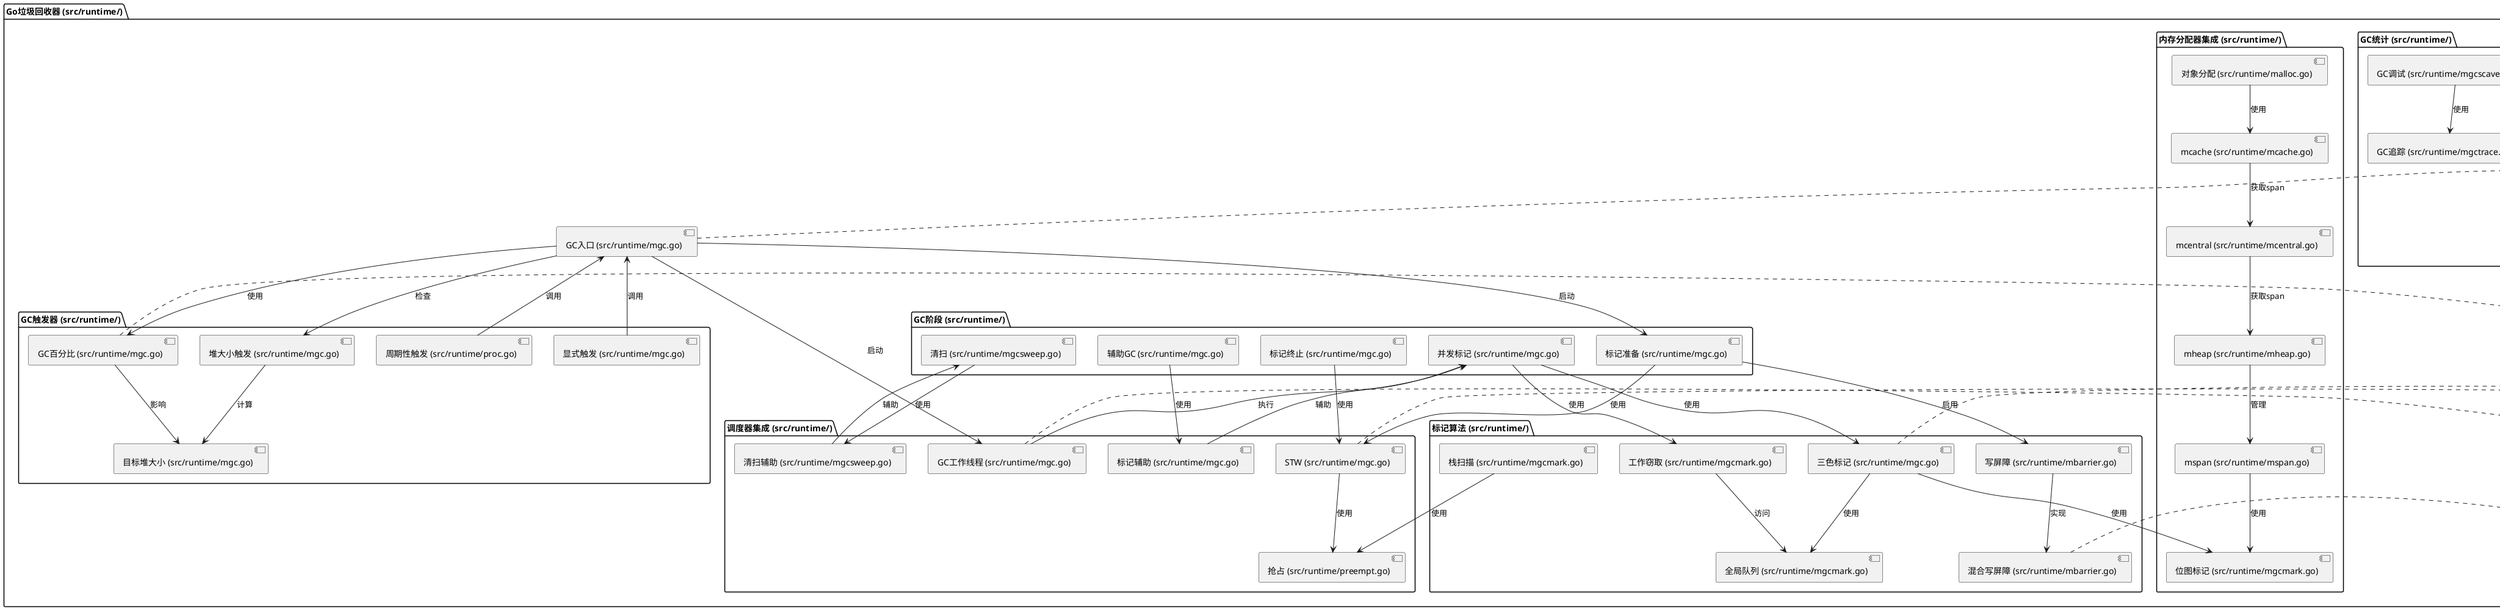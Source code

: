 @startuml Go垃圾回收器实现架构

package "Go垃圾回收器 (src/runtime/)" {
  [GC入口 (src/runtime/mgc.go)] as GCEntry
  
  package "GC阶段 (src/runtime/)" {
    [标记准备 (src/runtime/mgc.go)] as MarkPrepare
    [并发标记 (src/runtime/mgc.go)] as ConcurrentMark
    [标记终止 (src/runtime/mgc.go)] as MarkTermination
    [清扫 (src/runtime/mgcsweep.go)] as Sweep
    [辅助GC (src/runtime/mgc.go)] as AssistGC
  }
  
  package "GC触发器 (src/runtime/)" {
    [堆大小触发 (src/runtime/mgc.go)] as HeapTrigger
    [周期性触发 (src/runtime/proc.go)] as PeriodicTrigger
    [显式触发 (src/runtime/mgc.go)] as ExplicitTrigger
    [GC百分比 (src/runtime/mgc.go)] as GCPercent
    [目标堆大小 (src/runtime/mgc.go)] as TargetHeap
  }
  
  package "标记算法 (src/runtime/)" {
    [三色标记 (src/runtime/mgc.go)] as TriColor
    [写屏障 (src/runtime/mbarrier.go)] as WriteBarrier
    [混合写屏障 (src/runtime/mbarrier.go)] as HybridBarrier
    [栈扫描 (src/runtime/mgcmark.go)] as StackScan
    [全局队列 (src/runtime/mgcmark.go)] as GlobalQueue
    [工作窃取 (src/runtime/mgcmark.go)] as WorkStealing
  }
  
  package "内存分配器集成 (src/runtime/)" {
    [mcache (src/runtime/mcache.go)] as MCache
    [mcentral (src/runtime/mcentral.go)] as MCentral
    [mheap (src/runtime/mheap.go)] as MHeap
    [mspan (src/runtime/mspan.go)] as MSpan
    [位图标记 (src/runtime/mgcmark.go)] as BitMap
    [对象分配 (src/runtime/malloc.go)] as Allocation
  }
  
  package "调度器集成 (src/runtime/)" {
    [GC工作线程 (src/runtime/mgc.go)] as GCWorker
    [标记辅助 (src/runtime/mgc.go)] as MarkAssist
    [清扫辅助 (src/runtime/mgcsweep.go)] as SweepAssist
    [STW (src/runtime/mgc.go)] as STW
    [抢占 (src/runtime/preempt.go)] as Preempt
  }
  
  package "GC统计 (src/runtime/)" {
    [GC周期 (src/runtime/mgc.go)] as GCCycle
    [GC阶段时间 (src/runtime/mgc.go)] as GCPhaseTime
    [内存统计 (src/runtime/mstats.go)] as MemStats
    [GC调试 (src/runtime/mgcscavenge.go)] as GCDebug
    [GC追踪 (src/runtime/mgctrace.go)] as GCTrace
  }
}

' GC入口关系
GCEntry --> MarkPrepare : 启动
GCEntry --> HeapTrigger : 检查
GCEntry --> GCPercent : 使用
GCEntry --> GCWorker : 启动

' GC阶段关系
MarkPrepare --> STW : 使用
MarkPrepare --> WriteBarrier : 启用
ConcurrentMark --> TriColor : 使用
ConcurrentMark --> WorkStealing : 使用
MarkTermination --> STW : 使用
Sweep --> SweepAssist : 使用
AssistGC --> MarkAssist : 使用

' GC触发器关系
HeapTrigger --> TargetHeap : 计算
PeriodicTrigger --> GCEntry : 调用
ExplicitTrigger --> GCEntry : 调用
GCPercent --> TargetHeap : 影响

' 标记算法关系
TriColor --> GlobalQueue : 使用
TriColor --> BitMap : 使用
WriteBarrier --> HybridBarrier : 实现
StackScan --> Preempt : 使用
WorkStealing --> GlobalQueue : 访问

' 内存分配器集成关系
MCache --> MCentral : 获取span
MCentral --> MHeap : 获取span
MHeap --> MSpan : 管理
MSpan --> BitMap : 使用
Allocation --> MCache : 使用

' 调度器集成关系
GCWorker --> ConcurrentMark : 执行
MarkAssist --> ConcurrentMark : 辅助
SweepAssist --> Sweep : 辅助
STW --> Preempt : 使用

' GC统计关系
GCCycle --> GCPhaseTime : 记录
GCPhaseTime --> MemStats : 更新
GCDebug --> GCTrace : 使用

note right of GCEntry
  GC入口:
  - 启动GC周期
  - 协调各阶段
  - 控制GC工作线程
end note

note right of TriColor
  三色标记算法:
  - 白色: 未访问
  - 灰色: 已访问但子对象未扫描
  - 黑色: 已访问且子对象已扫描
  - 不变性条件维护
end note

note right of HybridBarrier
  混合写屏障:
  - Dijkstra插入屏障
  - Yuasa删除屏障
  - 保证并发标记正确性
  - 减少STW时间
end note

note right of GCWorker
  GC工作线程:
  - 并发标记
  - 工作量平衡
  - 与调度器协作
  - 辅助GC
end note

note right of STW
  Stop-The-World:
  - 最小化暂停时间
  - 两次短暂STW
  - 标记准备和终止阶段
end note

note right of GCPercent
  GC控制参数:
  - GOGC环境变量
  - 默认100%
  - 控制GC频率
  - 内存使用与GC开销平衡
end note

note right of MemStats
  内存统计:
  - 堆大小
  - GC次数
  - GC暂停时间
  - 内存分配统计
end note

@enduml